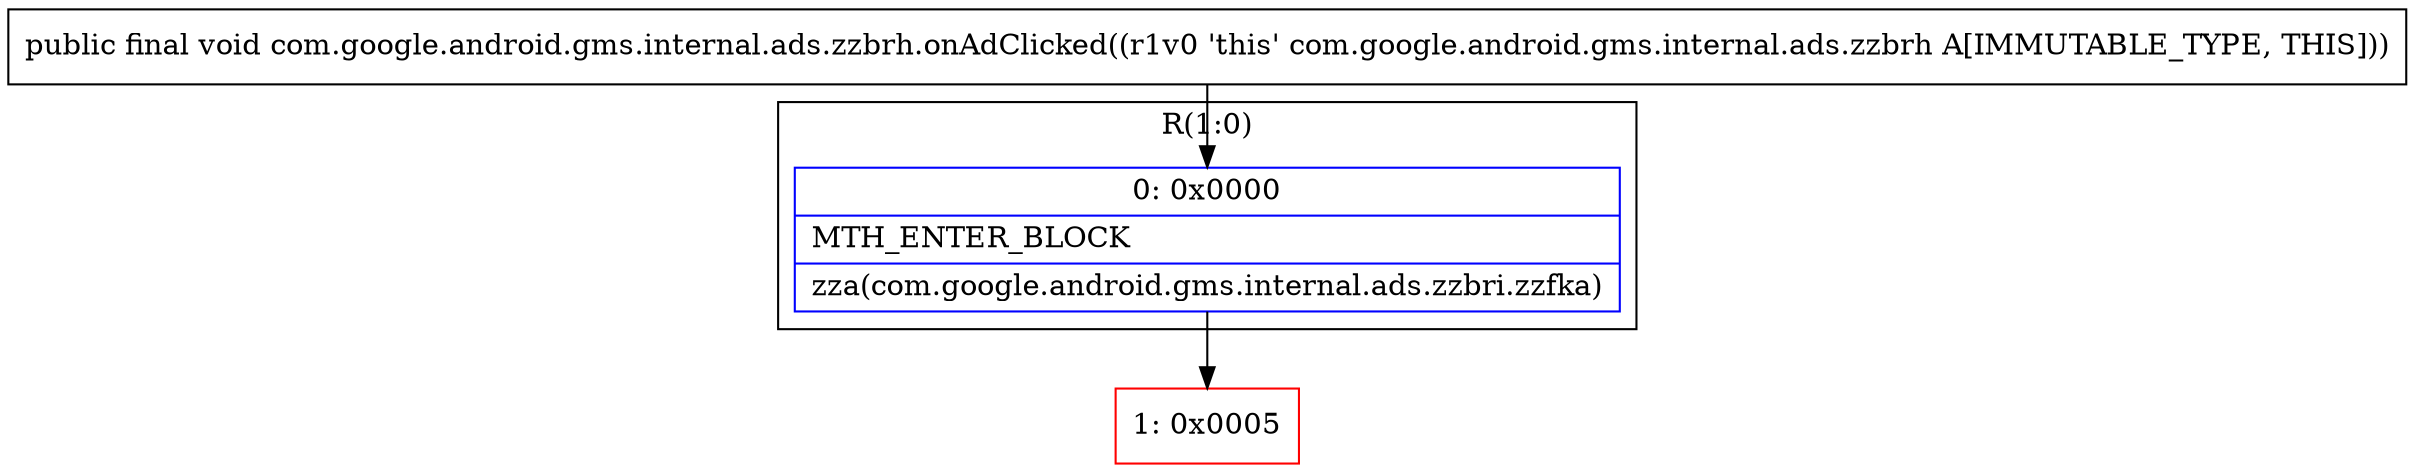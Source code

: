 digraph "CFG forcom.google.android.gms.internal.ads.zzbrh.onAdClicked()V" {
subgraph cluster_Region_479185101 {
label = "R(1:0)";
node [shape=record,color=blue];
Node_0 [shape=record,label="{0\:\ 0x0000|MTH_ENTER_BLOCK\l|zza(com.google.android.gms.internal.ads.zzbri.zzfka)\l}"];
}
Node_1 [shape=record,color=red,label="{1\:\ 0x0005}"];
MethodNode[shape=record,label="{public final void com.google.android.gms.internal.ads.zzbrh.onAdClicked((r1v0 'this' com.google.android.gms.internal.ads.zzbrh A[IMMUTABLE_TYPE, THIS])) }"];
MethodNode -> Node_0;
Node_0 -> Node_1;
}

